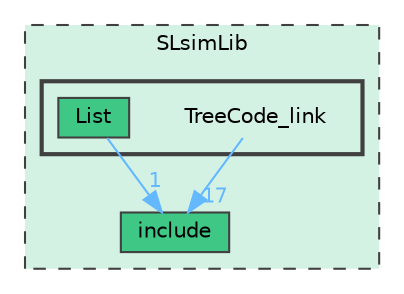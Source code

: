 digraph "SLsimLib/TreeCode_link"
{
 // LATEX_PDF_SIZE
  bgcolor="transparent";
  edge [fontname=Helvetica,fontsize=10,labelfontname=Helvetica,labelfontsize=10];
  node [fontname=Helvetica,fontsize=10,shape=box,height=0.2,width=0.4];
  compound=true
  subgraph clusterdir_55925bd33ed9b71a1b473542f7ae7f24 {
    graph [ bgcolor="#d4f2e4", pencolor="grey25", label="SLsimLib", fontname=Helvetica,fontsize=10 style="filled,dashed", URL="dir_55925bd33ed9b71a1b473542f7ae7f24.html",tooltip=""]
  dir_d255db3c0926674bed0b75f79a4d7ac7 [label="include", fillcolor="#3fc786", color="grey25", style="filled", URL="dir_d255db3c0926674bed0b75f79a4d7ac7.html",tooltip=""];
  subgraph clusterdir_6ee2e11cdb24cab59fcab4736a96f2c5 {
    graph [ bgcolor="#d4f2e4", pencolor="grey25", label="", fontname=Helvetica,fontsize=10 style="filled,bold", URL="dir_6ee2e11cdb24cab59fcab4736a96f2c5.html",tooltip=""]
    dir_6ee2e11cdb24cab59fcab4736a96f2c5 [shape=plaintext, label="TreeCode_link"];
  dir_2002a4d408f5ee0776cda790f264d923 [label="List", fillcolor="#3fc786", color="grey25", style="filled", URL="dir_2002a4d408f5ee0776cda790f264d923.html",tooltip=""];
  }
  }
  dir_6ee2e11cdb24cab59fcab4736a96f2c5->dir_d255db3c0926674bed0b75f79a4d7ac7 [headlabel="17", labeldistance=1.5 headhref="dir_000017_000009.html" href="dir_000017_000009.html" color="steelblue1" fontcolor="steelblue1"];
  dir_2002a4d408f5ee0776cda790f264d923->dir_d255db3c0926674bed0b75f79a4d7ac7 [headlabel="1", labeldistance=1.5 headhref="dir_000011_000009.html" href="dir_000011_000009.html" color="steelblue1" fontcolor="steelblue1"];
}
